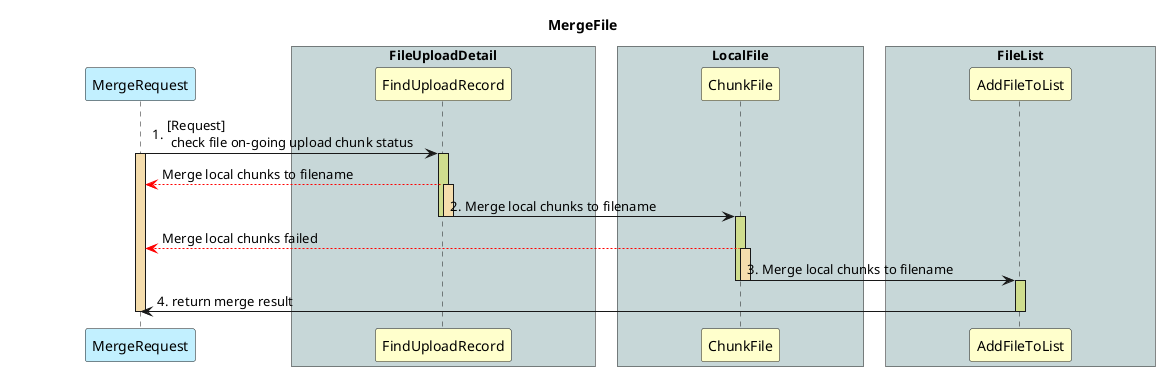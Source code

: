 @startuml

' activate 進入 #F5DDAD
' activate 主線 #CFDD8E
' activate 支線 #F5DDAD

title MergeFile

skinparam ParticipantPadding 80
skinparam BoxPadding 10

participant "MergeRequest" as MergeRequest #APPLICATION

box "FileUploadDetail" #C7D7D8
participant "FindUploadRecord" as FindUploadRecord #BUSINESS
end box

box "LocalFile" #C7D7D8
participant "ChunkFile" as ChunkFile #BUSINESS
end box

box "FileList" #C7D7D8
participant "AddFileToList" as AddFileToList #BUSINESS
end box

autonumber "0."

MergeRequest -> FindUploadRecord : [Request]\n check file on-going upload chunk status
activate MergeRequest #F5DDAD

activate FindUploadRecord #CFDD8E
autonumber stop
FindUploadRecord -[#red]-> MergeRequest : Merge local chunks to filename
autonumber resume
activate FindUploadRecord #F5DDAD
FindUploadRecord -> ChunkFile : Merge local chunks to filename
deactivate FindUploadRecord
deactivate FindUploadRecord

activate ChunkFile #CFDD8E
autonumber stop
ChunkFile -[#red]-> MergeRequest : Merge local chunks failed
autonumber resume
activate ChunkFile #F5DDAD
ChunkFile -> AddFileToList : Merge local chunks to filename
deactivate ChunkFile
deactivate ChunkFile

activate AddFileToList #CFDD8E
AddFileToList -> MergeRequest : return merge result
deactivate AddFileToList

deactivate MergeRequest

@enduml